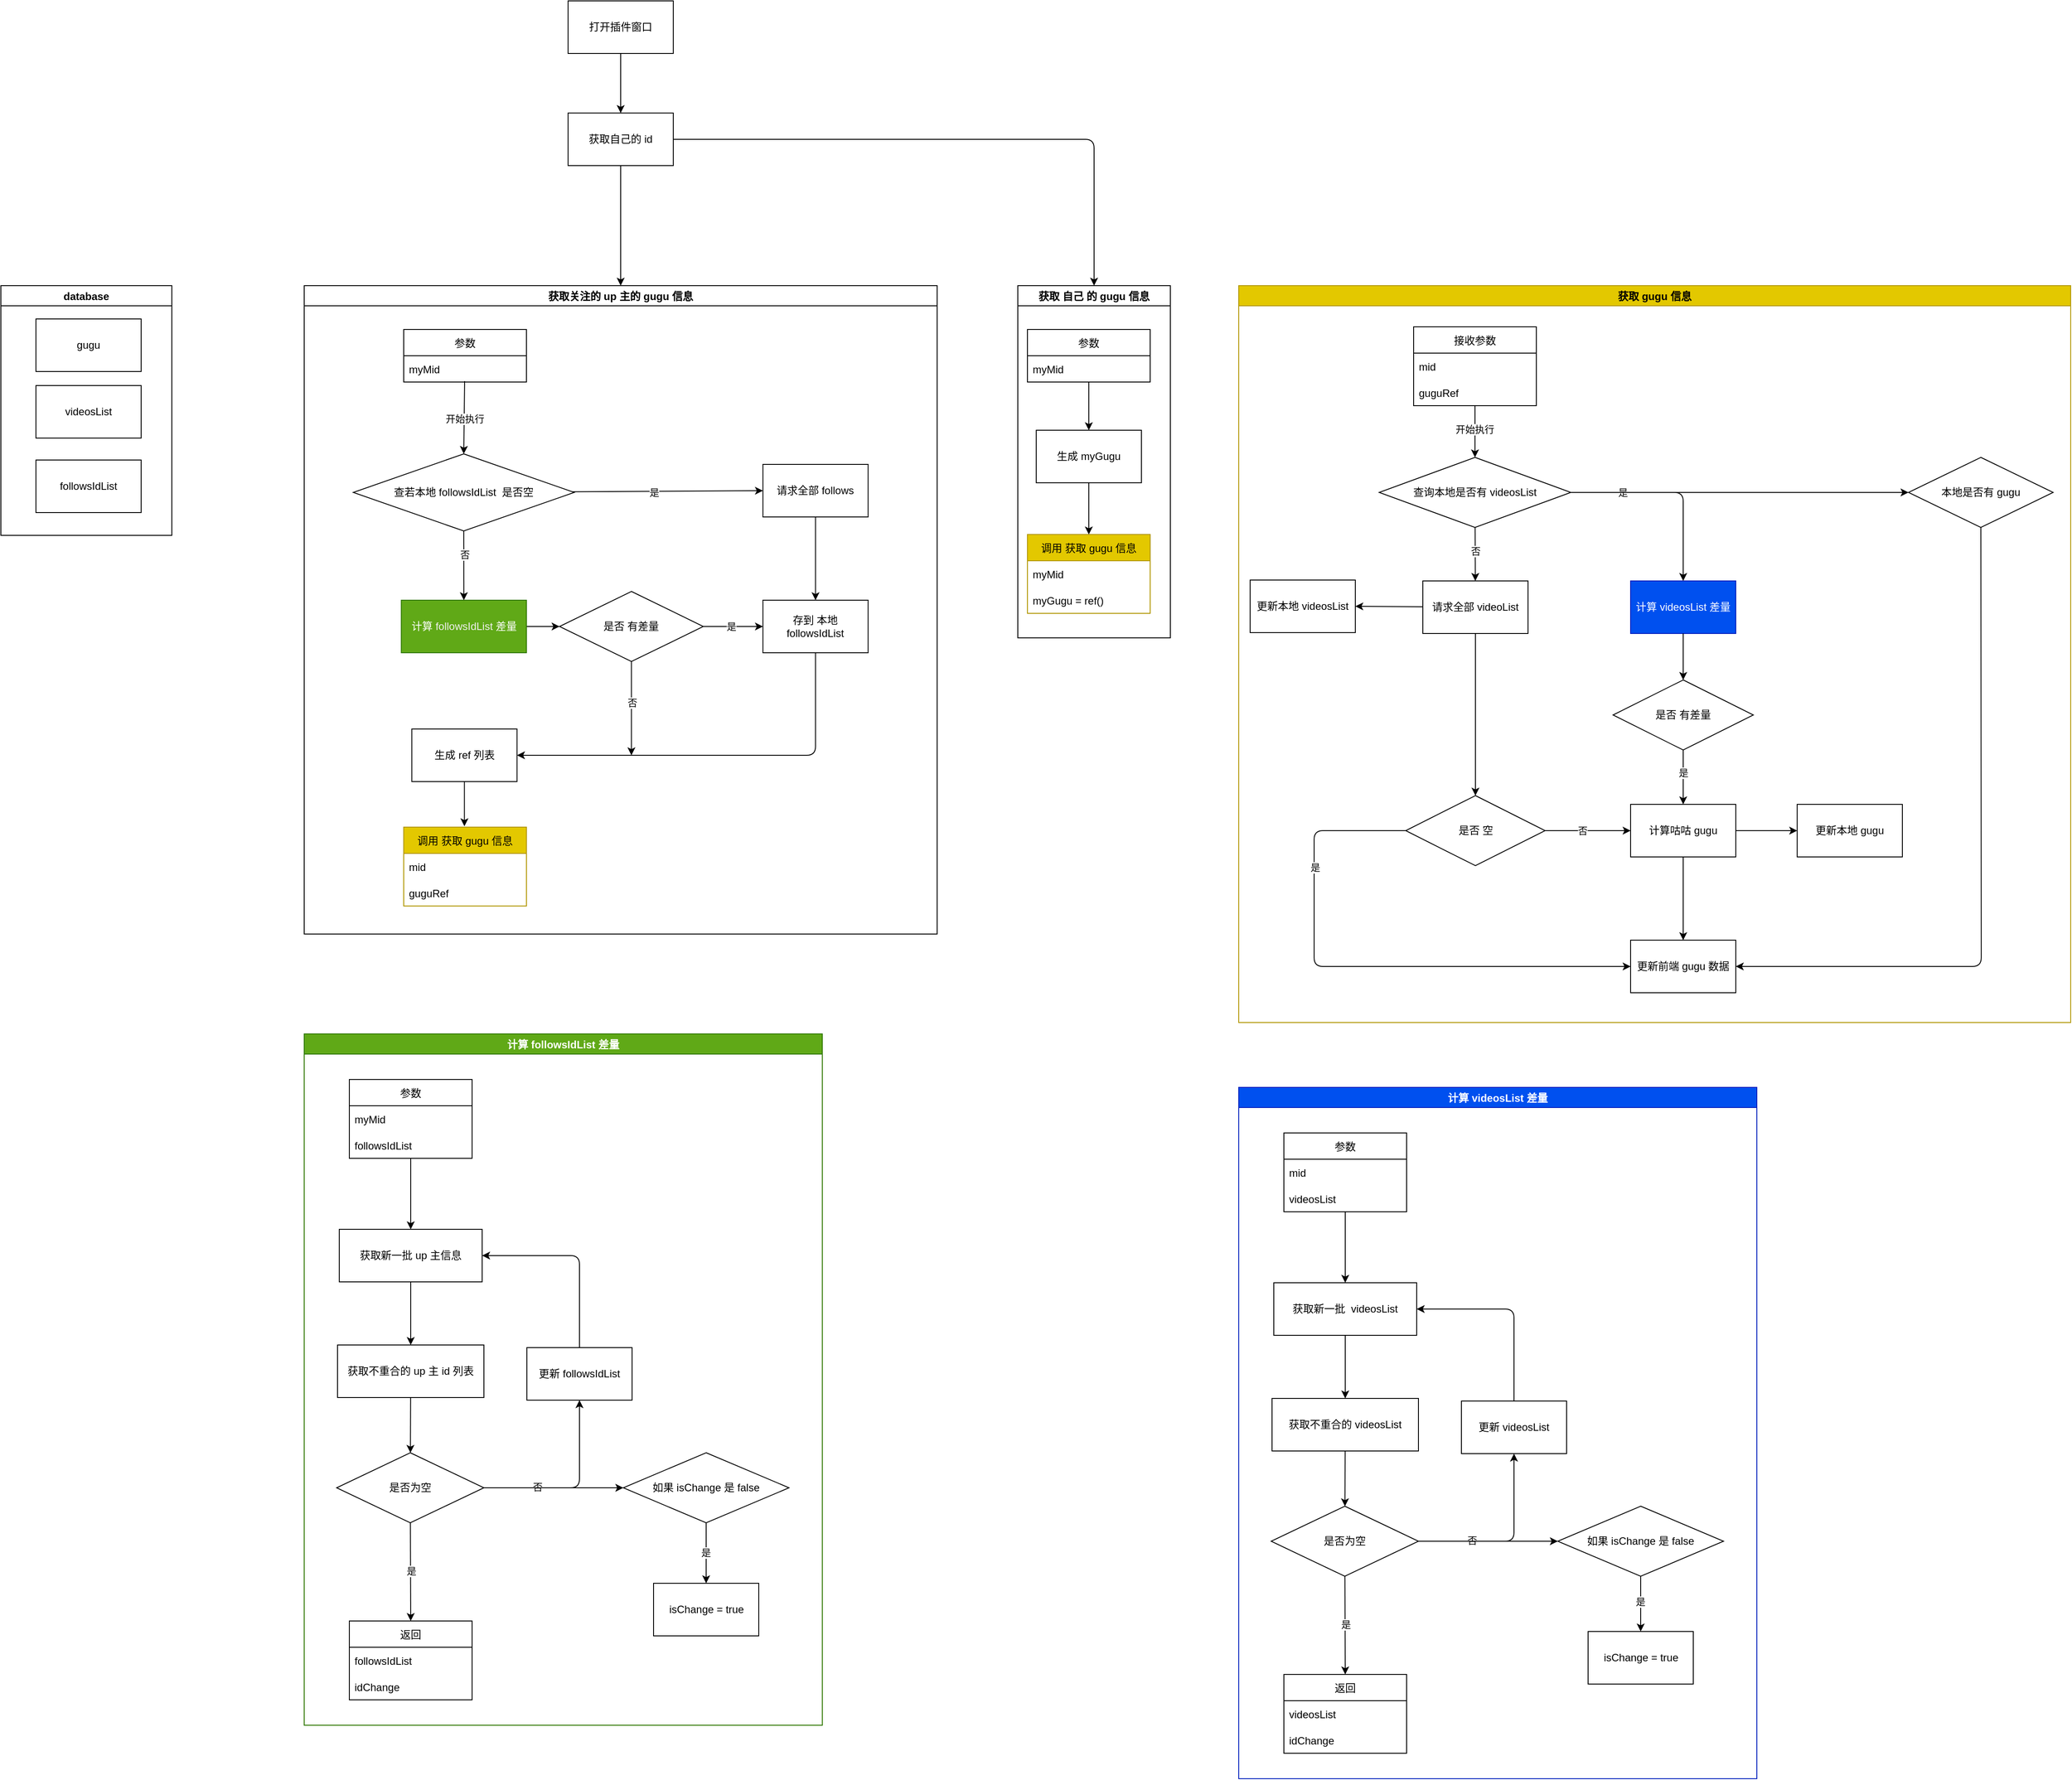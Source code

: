 <mxfile>
    <diagram id="uoOaNix7MGn-KlGbG-9v" name="第 1 页">
        <mxGraphModel dx="1420" dy="1863" grid="0" gridSize="10" guides="1" tooltips="1" connect="1" arrows="1" fold="1" page="0" pageScale="1" pageWidth="827" pageHeight="1169" background="none" math="0" shadow="0">
            <root>
                <mxCell id="0"/>
                <mxCell id="1" parent="0"/>
                <mxCell id="77" value="获取关注的 up 主的 gugu 信息" style="swimlane;" parent="1" vertex="1">
                    <mxGeometry x="237" y="-125" width="722" height="740" as="geometry"/>
                </mxCell>
                <mxCell id="117" value="参数" style="swimlane;fontStyle=0;childLayout=stackLayout;horizontal=1;startSize=30;horizontalStack=0;resizeParent=1;resizeParentMax=0;resizeLast=0;collapsible=1;marginBottom=0;" parent="77" vertex="1">
                    <mxGeometry x="113.5" y="50" width="140" height="60" as="geometry"/>
                </mxCell>
                <mxCell id="118" value="myMid" style="text;strokeColor=none;fillColor=none;align=left;verticalAlign=middle;spacingLeft=4;spacingRight=4;overflow=hidden;points=[[0,0.5],[1,0.5]];portConstraint=eastwest;rotatable=0;" parent="117" vertex="1">
                    <mxGeometry y="30" width="140" height="30" as="geometry"/>
                </mxCell>
                <mxCell id="15" value="查若本地 followsIdList&amp;nbsp; 是否空" style="rhombus;whiteSpace=wrap;html=1;" parent="77" vertex="1">
                    <mxGeometry x="56" y="192" width="252" height="88" as="geometry"/>
                </mxCell>
                <mxCell id="17" value="请求全部 follows" style="rounded=0;whiteSpace=wrap;html=1;" parent="77" vertex="1">
                    <mxGeometry x="523.25" y="204" width="120" height="60" as="geometry"/>
                </mxCell>
                <mxCell id="18" style="edgeStyle=none;html=1;entryX=0;entryY=0.5;entryDx=0;entryDy=0;" parent="77" source="15" target="17" edge="1">
                    <mxGeometry relative="1" as="geometry"/>
                </mxCell>
                <mxCell id="21" value="是" style="edgeLabel;html=1;align=center;verticalAlign=middle;resizable=0;points=[];" parent="18" vertex="1" connectable="0">
                    <mxGeometry x="-0.469" y="-1" relative="1" as="geometry">
                        <mxPoint x="35" as="offset"/>
                    </mxGeometry>
                </mxCell>
                <mxCell id="19" value="存到 本地 followsIdList" style="whiteSpace=wrap;html=1;" parent="77" vertex="1">
                    <mxGeometry x="523.25" y="359" width="120" height="60" as="geometry"/>
                </mxCell>
                <mxCell id="20" style="edgeStyle=none;html=1;entryX=0.5;entryY=0;entryDx=0;entryDy=0;" parent="77" source="17" target="19" edge="1">
                    <mxGeometry relative="1" as="geometry"/>
                </mxCell>
                <mxCell id="151" value="" style="edgeStyle=none;html=1;" parent="77" source="22" target="61" edge="1">
                    <mxGeometry relative="1" as="geometry"/>
                </mxCell>
                <mxCell id="22" value="计算&amp;nbsp;&lt;span style=&quot;color: rgb(240 , 240 , 240)&quot;&gt;followsIdList&lt;/span&gt;&amp;nbsp;差量" style="whiteSpace=wrap;html=1;fillColor=#60a917;fontColor=#ffffff;strokeColor=#2D7600;" parent="77" vertex="1">
                    <mxGeometry x="110.75" y="359" width="142.75" height="60" as="geometry"/>
                </mxCell>
                <mxCell id="26" value="" style="edgeStyle=none;html=1;" parent="77" source="15" target="22" edge="1">
                    <mxGeometry relative="1" as="geometry"/>
                </mxCell>
                <mxCell id="27" value="否" style="edgeLabel;html=1;align=center;verticalAlign=middle;resizable=0;points=[];" parent="26" vertex="1" connectable="0">
                    <mxGeometry x="-0.326" y="1" relative="1" as="geometry">
                        <mxPoint as="offset"/>
                    </mxGeometry>
                </mxCell>
                <mxCell id="114" style="edgeStyle=none;html=1;entryX=0.5;entryY=0;entryDx=0;entryDy=0;" parent="77" source="28" edge="1">
                    <mxGeometry relative="1" as="geometry">
                        <mxPoint x="182.75" y="617" as="targetPoint"/>
                    </mxGeometry>
                </mxCell>
                <mxCell id="28" value="生成 ref 列表" style="whiteSpace=wrap;html=1;" parent="77" vertex="1">
                    <mxGeometry x="122.75" y="506" width="120" height="60" as="geometry"/>
                </mxCell>
                <mxCell id="30" style="edgeStyle=none;html=1;entryX=1;entryY=0.5;entryDx=0;entryDy=0;" parent="77" source="19" target="28" edge="1">
                    <mxGeometry relative="1" as="geometry">
                        <mxPoint x="182.75" y="460" as="targetPoint"/>
                        <Array as="points">
                            <mxPoint x="583.25" y="536"/>
                        </Array>
                    </mxGeometry>
                </mxCell>
                <mxCell id="65" style="edgeStyle=none;html=1;entryX=0;entryY=0.5;entryDx=0;entryDy=0;" parent="77" source="61" target="19" edge="1">
                    <mxGeometry relative="1" as="geometry"/>
                </mxCell>
                <mxCell id="66" value="是" style="edgeLabel;html=1;align=center;verticalAlign=middle;resizable=0;points=[];" parent="65" vertex="1" connectable="0">
                    <mxGeometry x="0.194" relative="1" as="geometry">
                        <mxPoint x="-9" as="offset"/>
                    </mxGeometry>
                </mxCell>
                <mxCell id="68" style="edgeStyle=none;html=1;" parent="77" source="61" edge="1">
                    <mxGeometry relative="1" as="geometry">
                        <mxPoint x="373.25" y="536" as="targetPoint"/>
                    </mxGeometry>
                </mxCell>
                <mxCell id="69" value="否" style="edgeLabel;html=1;align=center;verticalAlign=middle;resizable=0;points=[];" parent="68" vertex="1" connectable="0">
                    <mxGeometry x="0.128" y="-1" relative="1" as="geometry">
                        <mxPoint x="1" y="-14" as="offset"/>
                    </mxGeometry>
                </mxCell>
                <mxCell id="61" value="是否 有差量" style="rhombus;whiteSpace=wrap;html=1;" parent="77" vertex="1">
                    <mxGeometry x="291.25" y="349" width="164" height="80" as="geometry"/>
                </mxCell>
                <mxCell id="121" value="" style="edgeStyle=none;html=1;entryX=0.5;entryY=0;entryDx=0;entryDy=0;" parent="77" target="15" edge="1">
                    <mxGeometry relative="1" as="geometry">
                        <mxPoint x="183" y="109" as="sourcePoint"/>
                        <mxPoint x="182.569" y="142.137" as="targetPoint"/>
                    </mxGeometry>
                </mxCell>
                <mxCell id="123" value="开始执行" style="edgeLabel;html=1;align=center;verticalAlign=middle;resizable=0;points=[];" parent="121" vertex="1" connectable="0">
                    <mxGeometry x="0.228" relative="1" as="geometry">
                        <mxPoint y="-8" as="offset"/>
                    </mxGeometry>
                </mxCell>
                <mxCell id="124" value="调用 获取 gugu 信息" style="swimlane;fontStyle=0;childLayout=stackLayout;horizontal=1;startSize=30;horizontalStack=0;resizeParent=1;resizeParentMax=0;resizeLast=0;collapsible=1;marginBottom=0;fillColor=#e3c800;fontColor=#000000;strokeColor=#B09500;" parent="77" vertex="1">
                    <mxGeometry x="113.5" y="618" width="140" height="90" as="geometry"/>
                </mxCell>
                <mxCell id="125" value="mid" style="text;strokeColor=none;fillColor=none;align=left;verticalAlign=middle;spacingLeft=4;spacingRight=4;overflow=hidden;points=[[0,0.5],[1,0.5]];portConstraint=eastwest;rotatable=0;" parent="124" vertex="1">
                    <mxGeometry y="30" width="140" height="30" as="geometry"/>
                </mxCell>
                <mxCell id="126" value="guguRef" style="text;strokeColor=none;fillColor=none;align=left;verticalAlign=middle;spacingLeft=4;spacingRight=4;overflow=hidden;points=[[0,0.5],[1,0.5]];portConstraint=eastwest;rotatable=0;" parent="124" vertex="1">
                    <mxGeometry y="60" width="140" height="30" as="geometry"/>
                </mxCell>
                <mxCell id="3" value="database" style="swimlane;" parent="1" vertex="1">
                    <mxGeometry x="-109" y="-125" width="195" height="285" as="geometry"/>
                </mxCell>
                <mxCell id="4" value="gugu" style="whiteSpace=wrap;html=1;" parent="3" vertex="1">
                    <mxGeometry x="40" y="38" width="120" height="60" as="geometry"/>
                </mxCell>
                <mxCell id="5" value="videosList" style="whiteSpace=wrap;html=1;" parent="3" vertex="1">
                    <mxGeometry x="40" y="114" width="120" height="60" as="geometry"/>
                </mxCell>
                <mxCell id="6" value="followsIdList" style="whiteSpace=wrap;html=1;" parent="3" vertex="1">
                    <mxGeometry x="40" y="199" width="120" height="60" as="geometry"/>
                </mxCell>
                <mxCell id="83" value="获取 gugu 信息" style="swimlane;fillColor=#e3c800;fontColor=#000000;strokeColor=#B09500;" parent="1" vertex="1">
                    <mxGeometry x="1303" y="-125" width="949" height="841" as="geometry"/>
                </mxCell>
                <mxCell id="84" value="本地是否有 gugu" style="rhombus;whiteSpace=wrap;html=1;" parent="83" vertex="1">
                    <mxGeometry x="764" y="196" width="165" height="80" as="geometry"/>
                </mxCell>
                <mxCell id="85" value="" style="edgeStyle=none;html=1;entryX=0;entryY=0.5;entryDx=0;entryDy=0;" parent="83" source="89" target="84" edge="1">
                    <mxGeometry relative="1" as="geometry">
                        <mxPoint x="431.5" y="235" as="targetPoint"/>
                    </mxGeometry>
                </mxCell>
                <mxCell id="86" value="是" style="edgeLabel;html=1;align=center;verticalAlign=middle;resizable=0;points=[];" parent="85" vertex="1" connectable="0">
                    <mxGeometry x="-0.189" relative="1" as="geometry">
                        <mxPoint x="-97" as="offset"/>
                    </mxGeometry>
                </mxCell>
                <mxCell id="89" value="查询本地是否有 videosList" style="rhombus;whiteSpace=wrap;html=1;" parent="83" vertex="1">
                    <mxGeometry x="160.25" y="196" width="218.5" height="80" as="geometry"/>
                </mxCell>
                <mxCell id="90" style="edgeStyle=none;html=1;entryX=1;entryY=0.5;entryDx=0;entryDy=0;" parent="83" source="84" target="102" edge="1">
                    <mxGeometry relative="1" as="geometry">
                        <Array as="points">
                            <mxPoint x="847" y="777"/>
                        </Array>
                    </mxGeometry>
                </mxCell>
                <mxCell id="157" value="" style="edgeStyle=none;html=1;" parent="83" source="93" target="156" edge="1">
                    <mxGeometry relative="1" as="geometry"/>
                </mxCell>
                <mxCell id="93" value="请求全部 videoList" style="whiteSpace=wrap;html=1;" parent="83" vertex="1">
                    <mxGeometry x="210" y="337" width="120" height="60" as="geometry"/>
                </mxCell>
                <mxCell id="87" value="" style="edgeStyle=none;html=1;" parent="83" source="89" target="93" edge="1">
                    <mxGeometry relative="1" as="geometry"/>
                </mxCell>
                <mxCell id="199" value="否" style="edgeLabel;html=1;align=center;verticalAlign=middle;resizable=0;points=[];" parent="87" vertex="1" connectable="0">
                    <mxGeometry x="0.32" y="-1" relative="1" as="geometry">
                        <mxPoint x="1" y="-14" as="offset"/>
                    </mxGeometry>
                </mxCell>
                <mxCell id="95" value="计算 videosList 差量" style="whiteSpace=wrap;html=1;fillColor=#0050ef;fontColor=#ffffff;strokeColor=#001DBC;" parent="83" vertex="1">
                    <mxGeometry x="447" y="337" width="120" height="60" as="geometry"/>
                </mxCell>
                <mxCell id="88" style="edgeStyle=none;html=1;entryX=0.5;entryY=0;entryDx=0;entryDy=0;" parent="83" source="89" target="95" edge="1">
                    <mxGeometry relative="1" as="geometry">
                        <Array as="points">
                            <mxPoint x="507" y="236"/>
                        </Array>
                    </mxGeometry>
                </mxCell>
                <mxCell id="98" value="是否 有差量" style="rhombus;whiteSpace=wrap;html=1;" parent="83" vertex="1">
                    <mxGeometry x="427" y="450" width="160" height="80" as="geometry"/>
                </mxCell>
                <mxCell id="94" style="edgeStyle=none;html=1;entryX=0.5;entryY=0;entryDx=0;entryDy=0;" parent="83" source="95" target="98" edge="1">
                    <mxGeometry relative="1" as="geometry"/>
                </mxCell>
                <mxCell id="101" value="计算咕咕 gugu" style="whiteSpace=wrap;html=1;" parent="83" vertex="1">
                    <mxGeometry x="447" y="592" width="120" height="60" as="geometry"/>
                </mxCell>
                <mxCell id="96" style="edgeStyle=none;html=1;entryX=0.5;entryY=0;entryDx=0;entryDy=0;" parent="83" source="98" target="101" edge="1">
                    <mxGeometry relative="1" as="geometry"/>
                </mxCell>
                <mxCell id="97" value="是" style="edgeLabel;html=1;align=center;verticalAlign=middle;resizable=0;points=[];" parent="96" vertex="1" connectable="0">
                    <mxGeometry x="0.401" relative="1" as="geometry">
                        <mxPoint y="-18" as="offset"/>
                    </mxGeometry>
                </mxCell>
                <mxCell id="102" value="更新前端 gugu 数据" style="whiteSpace=wrap;html=1;shadow=0;rounded=0;glass=0;sketch=0;strokeWidth=1;" parent="83" vertex="1">
                    <mxGeometry x="447" y="747" width="120" height="60" as="geometry"/>
                </mxCell>
                <mxCell id="99" style="edgeStyle=none;html=1;entryX=0.5;entryY=0;entryDx=0;entryDy=0;" parent="83" source="101" target="102" edge="1">
                    <mxGeometry relative="1" as="geometry"/>
                </mxCell>
                <mxCell id="103" value="更新本地 videosList" style="whiteSpace=wrap;html=1;" parent="83" vertex="1">
                    <mxGeometry x="13" y="336" width="120" height="60" as="geometry"/>
                </mxCell>
                <mxCell id="92" style="edgeStyle=none;html=1;entryX=1;entryY=0.5;entryDx=0;entryDy=0;" parent="83" source="93" target="103" edge="1">
                    <mxGeometry relative="1" as="geometry"/>
                </mxCell>
                <mxCell id="104" value="更新本地 gugu" style="whiteSpace=wrap;html=1;" parent="83" vertex="1">
                    <mxGeometry x="637" y="592" width="120" height="60" as="geometry"/>
                </mxCell>
                <mxCell id="100" style="edgeStyle=none;html=1;entryX=0;entryY=0.5;entryDx=0;entryDy=0;" parent="83" source="101" target="104" edge="1">
                    <mxGeometry relative="1" as="geometry"/>
                </mxCell>
                <mxCell id="113" style="edgeStyle=none;html=1;entryX=0.5;entryY=0;entryDx=0;entryDy=0;" parent="83" source="108" target="89" edge="1">
                    <mxGeometry relative="1" as="geometry"/>
                </mxCell>
                <mxCell id="128" value="开始执行" style="edgeLabel;html=1;align=center;verticalAlign=middle;resizable=0;points=[];" parent="113" vertex="1" connectable="0">
                    <mxGeometry x="0.155" y="-1" relative="1" as="geometry">
                        <mxPoint y="-7" as="offset"/>
                    </mxGeometry>
                </mxCell>
                <mxCell id="108" value="接收参数" style="swimlane;fontStyle=0;childLayout=stackLayout;horizontal=1;startSize=30;horizontalStack=0;resizeParent=1;resizeParentMax=0;resizeLast=0;collapsible=1;marginBottom=0;" parent="83" vertex="1">
                    <mxGeometry x="199.5" y="47" width="140" height="90" as="geometry"/>
                </mxCell>
                <mxCell id="109" value="mid" style="text;strokeColor=none;fillColor=none;align=left;verticalAlign=middle;spacingLeft=4;spacingRight=4;overflow=hidden;points=[[0,0.5],[1,0.5]];portConstraint=eastwest;rotatable=0;" parent="108" vertex="1">
                    <mxGeometry y="30" width="140" height="30" as="geometry"/>
                </mxCell>
                <mxCell id="110" value="guguRef" style="text;strokeColor=none;fillColor=none;align=left;verticalAlign=middle;spacingLeft=4;spacingRight=4;overflow=hidden;points=[[0,0.5],[1,0.5]];portConstraint=eastwest;rotatable=0;" parent="108" vertex="1">
                    <mxGeometry y="60" width="140" height="30" as="geometry"/>
                </mxCell>
                <mxCell id="161" style="edgeStyle=none;html=1;entryX=0;entryY=0.5;entryDx=0;entryDy=0;exitX=0;exitY=0.5;exitDx=0;exitDy=0;" parent="83" source="156" target="102" edge="1">
                    <mxGeometry relative="1" as="geometry">
                        <Array as="points">
                            <mxPoint x="86" y="622"/>
                            <mxPoint x="86" y="777"/>
                        </Array>
                    </mxGeometry>
                </mxCell>
                <mxCell id="162" value="是" style="edgeLabel;html=1;align=center;verticalAlign=middle;resizable=0;points=[];" parent="161" vertex="1" connectable="0">
                    <mxGeometry x="-0.528" y="1" relative="1" as="geometry">
                        <mxPoint as="offset"/>
                    </mxGeometry>
                </mxCell>
                <mxCell id="197" value="" style="edgeStyle=none;html=1;" parent="83" source="156" target="101" edge="1">
                    <mxGeometry relative="1" as="geometry"/>
                </mxCell>
                <mxCell id="198" value="否" style="edgeLabel;html=1;align=center;verticalAlign=middle;resizable=0;points=[];" parent="197" vertex="1" connectable="0">
                    <mxGeometry x="0.251" y="-1" relative="1" as="geometry">
                        <mxPoint x="-19" y="-1" as="offset"/>
                    </mxGeometry>
                </mxCell>
                <mxCell id="156" value="是否 空" style="rhombus;whiteSpace=wrap;html=1;" parent="83" vertex="1">
                    <mxGeometry x="190.5" y="582" width="159" height="80" as="geometry"/>
                </mxCell>
                <mxCell id="145" style="edgeStyle=none;html=1;entryX=0.5;entryY=0;entryDx=0;entryDy=0;" parent="1" source="116" target="77" edge="1">
                    <mxGeometry relative="1" as="geometry"/>
                </mxCell>
                <mxCell id="146" style="edgeStyle=none;html=1;entryX=0.5;entryY=0;entryDx=0;entryDy=0;" parent="1" source="116" target="129" edge="1">
                    <mxGeometry relative="1" as="geometry">
                        <Array as="points">
                            <mxPoint x="1138" y="-292"/>
                        </Array>
                    </mxGeometry>
                </mxCell>
                <mxCell id="116" value="获取自己的 id" style="rounded=0;whiteSpace=wrap;html=1;" parent="1" vertex="1">
                    <mxGeometry x="538" y="-322" width="120" height="60" as="geometry"/>
                </mxCell>
                <mxCell id="129" value="获取 自己 的 gugu 信息" style="swimlane;" parent="1" vertex="1">
                    <mxGeometry x="1051" y="-125" width="174" height="402" as="geometry"/>
                </mxCell>
                <mxCell id="133" value="" style="edgeStyle=none;html=1;" parent="129" source="130" target="132" edge="1">
                    <mxGeometry relative="1" as="geometry"/>
                </mxCell>
                <mxCell id="130" value="参数" style="swimlane;fontStyle=0;childLayout=stackLayout;horizontal=1;startSize=30;horizontalStack=0;resizeParent=1;resizeParentMax=0;resizeLast=0;collapsible=1;marginBottom=0;" parent="129" vertex="1">
                    <mxGeometry x="11" y="50" width="140" height="60" as="geometry"/>
                </mxCell>
                <mxCell id="131" value="myMid" style="text;strokeColor=none;fillColor=none;align=left;verticalAlign=middle;spacingLeft=4;spacingRight=4;overflow=hidden;points=[[0,0.5],[1,0.5]];portConstraint=eastwest;rotatable=0;" parent="130" vertex="1">
                    <mxGeometry y="30" width="140" height="30" as="geometry"/>
                </mxCell>
                <mxCell id="141" style="edgeStyle=none;html=1;entryX=0.5;entryY=0;entryDx=0;entryDy=0;" parent="129" source="132" target="136" edge="1">
                    <mxGeometry relative="1" as="geometry"/>
                </mxCell>
                <mxCell id="132" value="生成 myGugu" style="whiteSpace=wrap;html=1;fontStyle=0;startSize=30;" parent="129" vertex="1">
                    <mxGeometry x="21" y="165" width="120" height="60" as="geometry"/>
                </mxCell>
                <mxCell id="136" value="调用 获取 gugu 信息" style="swimlane;fontStyle=0;childLayout=stackLayout;horizontal=1;startSize=30;horizontalStack=0;resizeParent=1;resizeParentMax=0;resizeLast=0;collapsible=1;marginBottom=0;fillColor=#e3c800;fontColor=#000000;strokeColor=#B09500;" parent="129" vertex="1">
                    <mxGeometry x="11" y="284" width="140" height="90" as="geometry"/>
                </mxCell>
                <mxCell id="137" value="myMid" style="text;strokeColor=none;fillColor=none;align=left;verticalAlign=middle;spacingLeft=4;spacingRight=4;overflow=hidden;points=[[0,0.5],[1,0.5]];portConstraint=eastwest;rotatable=0;" parent="136" vertex="1">
                    <mxGeometry y="30" width="140" height="30" as="geometry"/>
                </mxCell>
                <mxCell id="138" value="myGugu = ref()" style="text;strokeColor=none;fillColor=none;align=left;verticalAlign=middle;spacingLeft=4;spacingRight=4;overflow=hidden;points=[[0,0.5],[1,0.5]];portConstraint=eastwest;rotatable=0;" parent="136" vertex="1">
                    <mxGeometry y="60" width="140" height="30" as="geometry"/>
                </mxCell>
                <mxCell id="193" value="计算 followsIdList 差量" style="swimlane;fillColor=#60a917;fontColor=#ffffff;strokeColor=#2D7600;" parent="1" vertex="1">
                    <mxGeometry x="237" y="729" width="591" height="789" as="geometry"/>
                </mxCell>
                <mxCell id="201" style="edgeStyle=none;html=1;entryX=0.5;entryY=0;entryDx=0;entryDy=0;" parent="193" source="147" target="163" edge="1">
                    <mxGeometry relative="1" as="geometry"/>
                </mxCell>
                <mxCell id="147" value="参数" style="swimlane;fontStyle=0;childLayout=stackLayout;horizontal=1;startSize=30;horizontalStack=0;resizeParent=1;resizeParentMax=0;resizeLast=0;collapsible=1;marginBottom=0;" parent="193" vertex="1">
                    <mxGeometry x="51.5" y="52" width="140" height="90" as="geometry"/>
                </mxCell>
                <mxCell id="148" value="myMid" style="text;strokeColor=none;fillColor=none;align=left;verticalAlign=middle;spacingLeft=4;spacingRight=4;overflow=hidden;points=[[0,0.5],[1,0.5]];portConstraint=eastwest;rotatable=0;" parent="147" vertex="1">
                    <mxGeometry y="30" width="140" height="30" as="geometry"/>
                </mxCell>
                <mxCell id="149" value="followsIdList" style="text;strokeColor=none;fillColor=none;align=left;verticalAlign=middle;spacingLeft=4;spacingRight=4;overflow=hidden;points=[[0,0.5],[1,0.5]];portConstraint=eastwest;rotatable=0;" parent="147" vertex="1">
                    <mxGeometry y="60" width="140" height="30" as="geometry"/>
                </mxCell>
                <mxCell id="163" value="获取新一批 up 主信息" style="rounded=0;whiteSpace=wrap;html=1;" parent="193" vertex="1">
                    <mxGeometry x="40" y="223" width="163" height="60" as="geometry"/>
                </mxCell>
                <mxCell id="169" value="&lt;span&gt;获取不重合的 up 主 id 列表&lt;/span&gt;" style="rounded=0;whiteSpace=wrap;html=1;" parent="193" vertex="1">
                    <mxGeometry x="38" y="355" width="167" height="60" as="geometry"/>
                </mxCell>
                <mxCell id="171" value="" style="edgeStyle=none;html=1;" parent="193" source="163" target="169" edge="1">
                    <mxGeometry relative="1" as="geometry"/>
                </mxCell>
                <mxCell id="205" style="edgeStyle=none;html=1;entryX=0.5;entryY=1;entryDx=0;entryDy=0;" parent="193" source="172" target="174" edge="1">
                    <mxGeometry relative="1" as="geometry">
                        <Array as="points">
                            <mxPoint x="314" y="518"/>
                        </Array>
                    </mxGeometry>
                </mxCell>
                <mxCell id="206" value="否" style="edgeLabel;html=1;align=center;verticalAlign=middle;resizable=0;points=[];" parent="205" vertex="1" connectable="0">
                    <mxGeometry x="-0.302" y="4" relative="1" as="geometry">
                        <mxPoint x="-12" y="3" as="offset"/>
                    </mxGeometry>
                </mxCell>
                <mxCell id="207" style="edgeStyle=none;html=1;entryX=0;entryY=0.5;entryDx=0;entryDy=0;" parent="193" source="172" target="202" edge="1">
                    <mxGeometry relative="1" as="geometry"/>
                </mxCell>
                <mxCell id="172" value="是否为空" style="rhombus;whiteSpace=wrap;html=1;" parent="193" vertex="1">
                    <mxGeometry x="37" y="478" width="168" height="80" as="geometry"/>
                </mxCell>
                <mxCell id="173" value="" style="edgeStyle=none;html=1;" parent="193" source="169" target="172" edge="1">
                    <mxGeometry relative="1" as="geometry"/>
                </mxCell>
                <mxCell id="188" style="edgeStyle=none;html=1;entryX=1;entryY=0.5;entryDx=0;entryDy=0;" parent="193" source="174" target="163" edge="1">
                    <mxGeometry relative="1" as="geometry">
                        <Array as="points">
                            <mxPoint x="314" y="253"/>
                        </Array>
                    </mxGeometry>
                </mxCell>
                <mxCell id="174" value="更新&amp;nbsp;&lt;span style=&quot;text-align: left&quot;&gt;followsIdList&lt;/span&gt;" style="whiteSpace=wrap;html=1;" parent="193" vertex="1">
                    <mxGeometry x="254" y="358" width="120" height="60" as="geometry"/>
                </mxCell>
                <mxCell id="178" value="返回" style="swimlane;fontStyle=0;childLayout=stackLayout;horizontal=1;startSize=30;horizontalStack=0;resizeParent=1;resizeParentMax=0;resizeLast=0;collapsible=1;marginBottom=0;strokeWidth=1;" parent="193" vertex="1">
                    <mxGeometry x="51.5" y="670" width="140" height="90" as="geometry"/>
                </mxCell>
                <mxCell id="179" value="followsIdList" style="text;strokeColor=none;fillColor=none;align=left;verticalAlign=middle;spacingLeft=4;spacingRight=4;overflow=hidden;points=[[0,0.5],[1,0.5]];portConstraint=eastwest;rotatable=0;" parent="178" vertex="1">
                    <mxGeometry y="30" width="140" height="30" as="geometry"/>
                </mxCell>
                <mxCell id="215" value="idChange" style="text;strokeColor=none;fillColor=none;align=left;verticalAlign=middle;spacingLeft=4;spacingRight=4;overflow=hidden;points=[[0,0.5],[1,0.5]];portConstraint=eastwest;rotatable=0;" parent="178" vertex="1">
                    <mxGeometry y="60" width="140" height="30" as="geometry"/>
                </mxCell>
                <mxCell id="190" style="edgeStyle=none;html=1;entryX=0.5;entryY=0;entryDx=0;entryDy=0;" parent="193" source="172" target="178" edge="1">
                    <mxGeometry relative="1" as="geometry"/>
                </mxCell>
                <mxCell id="191" value="是" style="edgeLabel;html=1;align=center;verticalAlign=middle;resizable=0;points=[];" parent="190" vertex="1" connectable="0">
                    <mxGeometry x="0.337" y="1" relative="1" as="geometry">
                        <mxPoint x="-1" y="-20" as="offset"/>
                    </mxGeometry>
                </mxCell>
                <mxCell id="202" value="如果 isChange 是 false" style="rhombus;whiteSpace=wrap;html=1;rounded=0;shadow=0;glass=0;sketch=0;strokeWidth=1;" parent="193" vertex="1">
                    <mxGeometry x="364" y="478" width="189" height="80" as="geometry"/>
                </mxCell>
                <mxCell id="208" value="isChange = true" style="whiteSpace=wrap;html=1;rounded=0;shadow=0;glass=0;sketch=0;strokeWidth=1;" parent="1" vertex="1">
                    <mxGeometry x="635.5" y="1356" width="120" height="60" as="geometry"/>
                </mxCell>
                <mxCell id="209" value="" style="edgeStyle=none;html=1;exitX=0.5;exitY=1;exitDx=0;exitDy=0;entryX=0.5;entryY=0;entryDx=0;entryDy=0;" parent="1" source="202" target="208" edge="1">
                    <mxGeometry relative="1" as="geometry">
                        <mxPoint x="695.5" y="1294" as="sourcePoint"/>
                        <mxPoint x="695.5" y="1334" as="targetPoint"/>
                    </mxGeometry>
                </mxCell>
                <mxCell id="210" value="是" style="edgeLabel;html=1;align=center;verticalAlign=middle;resizable=0;points=[];" parent="209" vertex="1" connectable="0">
                    <mxGeometry x="0.434" y="-1" relative="1" as="geometry">
                        <mxPoint y="-16" as="offset"/>
                    </mxGeometry>
                </mxCell>
                <mxCell id="217" value="计算 videosList 差量" style="swimlane;fillColor=#0050ef;fontColor=#ffffff;strokeColor=#001DBC;" parent="1" vertex="1">
                    <mxGeometry x="1303" y="790" width="591" height="789" as="geometry"/>
                </mxCell>
                <mxCell id="218" style="edgeStyle=none;html=1;entryX=0.5;entryY=0;entryDx=0;entryDy=0;" parent="217" source="219" target="222" edge="1">
                    <mxGeometry relative="1" as="geometry"/>
                </mxCell>
                <mxCell id="219" value="参数" style="swimlane;fontStyle=0;childLayout=stackLayout;horizontal=1;startSize=30;horizontalStack=0;resizeParent=1;resizeParentMax=0;resizeLast=0;collapsible=1;marginBottom=0;" parent="217" vertex="1">
                    <mxGeometry x="51.5" y="52" width="140" height="90" as="geometry"/>
                </mxCell>
                <mxCell id="220" value="mid" style="text;strokeColor=none;fillColor=none;align=left;verticalAlign=middle;spacingLeft=4;spacingRight=4;overflow=hidden;points=[[0,0.5],[1,0.5]];portConstraint=eastwest;rotatable=0;" parent="219" vertex="1">
                    <mxGeometry y="30" width="140" height="30" as="geometry"/>
                </mxCell>
                <mxCell id="221" value="videosList" style="text;strokeColor=none;fillColor=none;align=left;verticalAlign=middle;spacingLeft=4;spacingRight=4;overflow=hidden;points=[[0,0.5],[1,0.5]];portConstraint=eastwest;rotatable=0;" parent="219" vertex="1">
                    <mxGeometry y="60" width="140" height="30" as="geometry"/>
                </mxCell>
                <mxCell id="222" value="获取新一批&amp;nbsp; videosList" style="rounded=0;whiteSpace=wrap;html=1;" parent="217" vertex="1">
                    <mxGeometry x="40" y="223" width="163" height="60" as="geometry"/>
                </mxCell>
                <mxCell id="223" value="&lt;span&gt;获取不重合的 videosList&lt;/span&gt;" style="rounded=0;whiteSpace=wrap;html=1;" parent="217" vertex="1">
                    <mxGeometry x="38" y="355" width="167" height="60" as="geometry"/>
                </mxCell>
                <mxCell id="224" value="" style="edgeStyle=none;html=1;" parent="217" source="222" target="223" edge="1">
                    <mxGeometry relative="1" as="geometry"/>
                </mxCell>
                <mxCell id="225" style="edgeStyle=none;html=1;entryX=0.5;entryY=1;entryDx=0;entryDy=0;" parent="217" source="228" target="231" edge="1">
                    <mxGeometry relative="1" as="geometry">
                        <Array as="points">
                            <mxPoint x="314" y="518"/>
                        </Array>
                    </mxGeometry>
                </mxCell>
                <mxCell id="226" value="否" style="edgeLabel;html=1;align=center;verticalAlign=middle;resizable=0;points=[];" parent="225" vertex="1" connectable="0">
                    <mxGeometry x="-0.302" y="4" relative="1" as="geometry">
                        <mxPoint x="-12" y="3" as="offset"/>
                    </mxGeometry>
                </mxCell>
                <mxCell id="227" style="edgeStyle=none;html=1;entryX=0;entryY=0.5;entryDx=0;entryDy=0;" parent="217" source="228" target="237" edge="1">
                    <mxGeometry relative="1" as="geometry"/>
                </mxCell>
                <mxCell id="228" value="是否为空" style="rhombus;whiteSpace=wrap;html=1;" parent="217" vertex="1">
                    <mxGeometry x="37" y="478" width="168" height="80" as="geometry"/>
                </mxCell>
                <mxCell id="229" value="" style="edgeStyle=none;html=1;" parent="217" source="223" target="228" edge="1">
                    <mxGeometry relative="1" as="geometry"/>
                </mxCell>
                <mxCell id="230" style="edgeStyle=none;html=1;entryX=1;entryY=0.5;entryDx=0;entryDy=0;" parent="217" source="231" target="222" edge="1">
                    <mxGeometry relative="1" as="geometry">
                        <Array as="points">
                            <mxPoint x="314" y="253"/>
                        </Array>
                    </mxGeometry>
                </mxCell>
                <mxCell id="231" value="&lt;div style=&quot;text-align: left&quot;&gt;&lt;span&gt;更新 videosList&lt;/span&gt;&lt;/div&gt;" style="whiteSpace=wrap;html=1;" parent="217" vertex="1">
                    <mxGeometry x="254" y="358" width="120" height="60" as="geometry"/>
                </mxCell>
                <mxCell id="232" value="返回" style="swimlane;fontStyle=0;childLayout=stackLayout;horizontal=1;startSize=30;horizontalStack=0;resizeParent=1;resizeParentMax=0;resizeLast=0;collapsible=1;marginBottom=0;strokeWidth=1;" parent="217" vertex="1">
                    <mxGeometry x="51.5" y="670" width="140" height="90" as="geometry"/>
                </mxCell>
                <mxCell id="233" value="videosList" style="text;strokeColor=none;fillColor=none;align=left;verticalAlign=middle;spacingLeft=4;spacingRight=4;overflow=hidden;points=[[0,0.5],[1,0.5]];portConstraint=eastwest;rotatable=0;" parent="232" vertex="1">
                    <mxGeometry y="30" width="140" height="30" as="geometry"/>
                </mxCell>
                <mxCell id="234" value="idChange" style="text;strokeColor=none;fillColor=none;align=left;verticalAlign=middle;spacingLeft=4;spacingRight=4;overflow=hidden;points=[[0,0.5],[1,0.5]];portConstraint=eastwest;rotatable=0;" parent="232" vertex="1">
                    <mxGeometry y="60" width="140" height="30" as="geometry"/>
                </mxCell>
                <mxCell id="235" style="edgeStyle=none;html=1;entryX=0.5;entryY=0;entryDx=0;entryDy=0;" parent="217" source="228" target="232" edge="1">
                    <mxGeometry relative="1" as="geometry"/>
                </mxCell>
                <mxCell id="236" value="是" style="edgeLabel;html=1;align=center;verticalAlign=middle;resizable=0;points=[];" parent="235" vertex="1" connectable="0">
                    <mxGeometry x="0.337" y="1" relative="1" as="geometry">
                        <mxPoint x="-1" y="-20" as="offset"/>
                    </mxGeometry>
                </mxCell>
                <mxCell id="237" value="如果 isChange 是 false" style="rhombus;whiteSpace=wrap;html=1;rounded=0;shadow=0;glass=0;sketch=0;strokeWidth=1;" parent="217" vertex="1">
                    <mxGeometry x="364" y="478" width="189" height="80" as="geometry"/>
                </mxCell>
                <mxCell id="238" value="isChange = true" style="whiteSpace=wrap;html=1;rounded=0;shadow=0;glass=0;sketch=0;strokeWidth=1;" parent="217" vertex="1">
                    <mxGeometry x="398.5" y="621" width="120" height="60" as="geometry"/>
                </mxCell>
                <mxCell id="239" value="" style="edgeStyle=none;html=1;exitX=0.5;exitY=1;exitDx=0;exitDy=0;entryX=0.5;entryY=0;entryDx=0;entryDy=0;" parent="217" source="237" target="238" edge="1">
                    <mxGeometry relative="1" as="geometry">
                        <mxPoint x="592.5" y="559" as="sourcePoint"/>
                        <mxPoint x="592.5" y="599" as="targetPoint"/>
                    </mxGeometry>
                </mxCell>
                <mxCell id="240" value="是" style="edgeLabel;html=1;align=center;verticalAlign=middle;resizable=0;points=[];" parent="239" vertex="1" connectable="0">
                    <mxGeometry x="0.434" y="-1" relative="1" as="geometry">
                        <mxPoint y="-16" as="offset"/>
                    </mxGeometry>
                </mxCell>
                <mxCell id="244" value="" style="edgeStyle=none;html=1;" parent="1" source="242" target="116" edge="1">
                    <mxGeometry relative="1" as="geometry"/>
                </mxCell>
                <mxCell id="242" value="打开插件窗口" style="rounded=0;whiteSpace=wrap;html=1;shadow=0;glass=0;sketch=0;strokeWidth=1;" parent="1" vertex="1">
                    <mxGeometry x="538" y="-450" width="120" height="60" as="geometry"/>
                </mxCell>
            </root>
        </mxGraphModel>
    </diagram>
</mxfile>